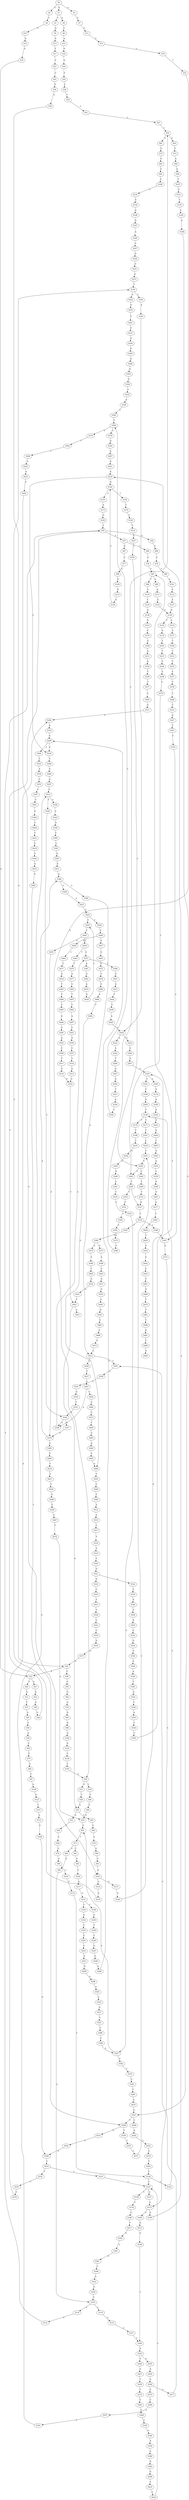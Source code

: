 strict digraph  {
	S0 -> S1 [ label = G ];
	S0 -> S2 [ label = C ];
	S0 -> S3 [ label = A ];
	S1 -> S4 [ label = A ];
	S1 -> S5 [ label = T ];
	S2 -> S6 [ label = C ];
	S3 -> S7 [ label = G ];
	S4 -> S8 [ label = C ];
	S5 -> S9 [ label = G ];
	S6 -> S10 [ label = G ];
	S7 -> S11 [ label = G ];
	S8 -> S12 [ label = A ];
	S9 -> S13 [ label = A ];
	S10 -> S14 [ label = A ];
	S11 -> S15 [ label = G ];
	S12 -> S16 [ label = A ];
	S13 -> S17 [ label = T ];
	S14 -> S18 [ label = A ];
	S15 -> S19 [ label = C ];
	S16 -> S20 [ label = G ];
	S17 -> S21 [ label = C ];
	S18 -> S22 [ label = A ];
	S19 -> S23 [ label = T ];
	S20 -> S24 [ label = C ];
	S21 -> S25 [ label = C ];
	S22 -> S26 [ label = C ];
	S22 -> S27 [ label = G ];
	S23 -> S28 [ label = G ];
	S24 -> S29 [ label = C ];
	S25 -> S30 [ label = G ];
	S26 -> S31 [ label = G ];
	S27 -> S32 [ label = A ];
	S28 -> S33 [ label = G ];
	S28 -> S34 [ label = C ];
	S29 -> S35 [ label = T ];
	S30 -> S36 [ label = A ];
	S31 -> S37 [ label = T ];
	S32 -> S38 [ label = A ];
	S33 -> S39 [ label = T ];
	S34 -> S40 [ label = C ];
	S35 -> S41 [ label = A ];
	S36 -> S42 [ label = A ];
	S37 -> S43 [ label = A ];
	S38 -> S44 [ label = G ];
	S39 -> S45 [ label = G ];
	S40 -> S46 [ label = C ];
	S41 -> S47 [ label = T ];
	S42 -> S48 [ label = C ];
	S42 -> S22 [ label = A ];
	S43 -> S49 [ label = C ];
	S44 -> S50 [ label = T ];
	S45 -> S51 [ label = A ];
	S45 -> S52 [ label = T ];
	S46 -> S53 [ label = G ];
	S47 -> S54 [ label = C ];
	S48 -> S55 [ label = C ];
	S49 -> S56 [ label = A ];
	S50 -> S57 [ label = A ];
	S50 -> S58 [ label = G ];
	S51 -> S59 [ label = C ];
	S52 -> S60 [ label = C ];
	S53 -> S61 [ label = A ];
	S54 -> S62 [ label = C ];
	S54 -> S63 [ label = G ];
	S55 -> S64 [ label = G ];
	S56 -> S65 [ label = C ];
	S57 -> S66 [ label = C ];
	S57 -> S67 [ label = G ];
	S58 -> S68 [ label = A ];
	S59 -> S69 [ label = C ];
	S60 -> S70 [ label = A ];
	S61 -> S71 [ label = C ];
	S62 -> S72 [ label = C ];
	S63 -> S73 [ label = C ];
	S64 -> S74 [ label = A ];
	S65 -> S75 [ label = T ];
	S66 -> S76 [ label = C ];
	S67 -> S77 [ label = C ];
	S68 -> S78 [ label = C ];
	S69 -> S79 [ label = A ];
	S70 -> S80 [ label = A ];
	S71 -> S81 [ label = C ];
	S71 -> S82 [ label = A ];
	S72 -> S83 [ label = G ];
	S73 -> S84 [ label = A ];
	S74 -> S85 [ label = G ];
	S75 -> S86 [ label = C ];
	S76 -> S87 [ label = T ];
	S77 -> S88 [ label = G ];
	S78 -> S89 [ label = T ];
	S79 -> S90 [ label = G ];
	S80 -> S91 [ label = C ];
	S81 -> S92 [ label = G ];
	S82 -> S93 [ label = G ];
	S83 -> S94 [ label = T ];
	S84 -> S95 [ label = A ];
	S85 -> S96 [ label = G ];
	S86 -> S97 [ label = T ];
	S87 -> S98 [ label = T ];
	S87 -> S99 [ label = A ];
	S88 -> S100 [ label = A ];
	S89 -> S101 [ label = A ];
	S90 -> S102 [ label = G ];
	S91 -> S103 [ label = G ];
	S92 -> S104 [ label = T ];
	S93 -> S105 [ label = A ];
	S94 -> S106 [ label = C ];
	S95 -> S107 [ label = C ];
	S96 -> S108 [ label = G ];
	S97 -> S109 [ label = A ];
	S98 -> S110 [ label = C ];
	S99 -> S111 [ label = A ];
	S100 -> S112 [ label = G ];
	S101 -> S113 [ label = A ];
	S102 -> S114 [ label = T ];
	S103 -> S115 [ label = G ];
	S103 -> S116 [ label = A ];
	S104 -> S117 [ label = A ];
	S105 -> S118 [ label = A ];
	S105 -> S119 [ label = C ];
	S106 -> S120 [ label = C ];
	S107 -> S121 [ label = T ];
	S108 -> S122 [ label = G ];
	S109 -> S123 [ label = G ];
	S110 -> S124 [ label = T ];
	S111 -> S125 [ label = A ];
	S112 -> S126 [ label = A ];
	S113 -> S127 [ label = A ];
	S114 -> S128 [ label = C ];
	S115 -> S129 [ label = G ];
	S116 -> S130 [ label = A ];
	S117 -> S131 [ label = G ];
	S118 -> S132 [ label = G ];
	S119 -> S133 [ label = G ];
	S120 -> S134 [ label = G ];
	S121 -> S135 [ label = C ];
	S122 -> S136 [ label = C ];
	S123 -> S137 [ label = T ];
	S124 -> S138 [ label = A ];
	S125 -> S139 [ label = G ];
	S126 -> S140 [ label = G ];
	S127 -> S139 [ label = G ];
	S128 -> S141 [ label = C ];
	S128 -> S142 [ label = G ];
	S129 -> S143 [ label = G ];
	S130 -> S144 [ label = T ];
	S131 -> S145 [ label = T ];
	S131 -> S146 [ label = C ];
	S132 -> S50 [ label = T ];
	S133 -> S147 [ label = G ];
	S134 -> S148 [ label = G ];
	S135 -> S149 [ label = C ];
	S136 -> S150 [ label = T ];
	S137 -> S151 [ label = A ];
	S138 -> S152 [ label = G ];
	S139 -> S153 [ label = C ];
	S139 -> S154 [ label = T ];
	S140 -> S155 [ label = A ];
	S140 -> S156 [ label = T ];
	S141 -> S157 [ label = G ];
	S141 -> S158 [ label = C ];
	S142 -> S159 [ label = T ];
	S143 -> S160 [ label = A ];
	S143 -> S161 [ label = T ];
	S144 -> S162 [ label = A ];
	S144 -> S163 [ label = C ];
	S145 -> S164 [ label = A ];
	S146 -> S165 [ label = A ];
	S147 -> S166 [ label = T ];
	S148 -> S167 [ label = G ];
	S149 -> S168 [ label = A ];
	S150 -> S28 [ label = G ];
	S151 -> S169 [ label = G ];
	S152 -> S170 [ label = C ];
	S153 -> S171 [ label = A ];
	S154 -> S172 [ label = A ];
	S155 -> S173 [ label = A ];
	S156 -> S174 [ label = T ];
	S157 -> S175 [ label = A ];
	S158 -> S176 [ label = C ];
	S159 -> S177 [ label = T ];
	S159 -> S178 [ label = C ];
	S160 -> S179 [ label = A ];
	S161 -> S180 [ label = C ];
	S162 -> S181 [ label = G ];
	S163 -> S182 [ label = A ];
	S164 -> S183 [ label = T ];
	S165 -> S184 [ label = T ];
	S166 -> S185 [ label = G ];
	S167 -> S186 [ label = A ];
	S168 -> S187 [ label = G ];
	S169 -> S188 [ label = G ];
	S170 -> S189 [ label = A ];
	S171 -> S190 [ label = T ];
	S172 -> S191 [ label = T ];
	S173 -> S192 [ label = G ];
	S174 -> S193 [ label = T ];
	S175 -> S194 [ label = C ];
	S175 -> S195 [ label = G ];
	S176 -> S196 [ label = G ];
	S177 -> S197 [ label = T ];
	S178 -> S198 [ label = T ];
	S179 -> S199 [ label = A ];
	S180 -> S200 [ label = G ];
	S181 -> S201 [ label = T ];
	S182 -> S202 [ label = C ];
	S183 -> S203 [ label = C ];
	S184 -> S204 [ label = C ];
	S185 -> S205 [ label = A ];
	S185 -> S206 [ label = G ];
	S186 -> S207 [ label = C ];
	S187 -> S208 [ label = C ];
	S187 -> S209 [ label = T ];
	S188 -> S210 [ label = T ];
	S189 -> S211 [ label = A ];
	S190 -> S212 [ label = T ];
	S191 -> S213 [ label = T ];
	S192 -> S50 [ label = T ];
	S193 -> S214 [ label = T ];
	S194 -> S215 [ label = G ];
	S195 -> S216 [ label = A ];
	S196 -> S217 [ label = T ];
	S197 -> S218 [ label = C ];
	S198 -> S219 [ label = T ];
	S199 -> S220 [ label = A ];
	S200 -> S159 [ label = T ];
	S201 -> S221 [ label = G ];
	S202 -> S222 [ label = A ];
	S202 -> S223 [ label = G ];
	S203 -> S224 [ label = C ];
	S204 -> S225 [ label = G ];
	S205 -> S226 [ label = A ];
	S206 -> S227 [ label = A ];
	S207 -> S228 [ label = G ];
	S208 -> S229 [ label = A ];
	S209 -> S230 [ label = T ];
	S209 -> S231 [ label = A ];
	S210 -> S232 [ label = T ];
	S210 -> S233 [ label = C ];
	S211 -> S234 [ label = G ];
	S212 -> S235 [ label = C ];
	S213 -> S236 [ label = C ];
	S214 -> S237 [ label = C ];
	S215 -> S238 [ label = G ];
	S216 -> S140 [ label = G ];
	S216 -> S239 [ label = C ];
	S217 -> S240 [ label = G ];
	S218 -> S241 [ label = C ];
	S219 -> S242 [ label = G ];
	S220 -> S243 [ label = A ];
	S221 -> S244 [ label = A ];
	S222 -> S245 [ label = A ];
	S223 -> S246 [ label = G ];
	S224 -> S247 [ label = A ];
	S225 -> S248 [ label = A ];
	S226 -> S249 [ label = A ];
	S227 -> S250 [ label = T ];
	S228 -> S251 [ label = A ];
	S229 -> S252 [ label = G ];
	S230 -> S253 [ label = T ];
	S231 -> S254 [ label = G ];
	S232 -> S255 [ label = C ];
	S233 -> S141 [ label = C ];
	S234 -> S256 [ label = T ];
	S235 -> S257 [ label = C ];
	S236 -> S258 [ label = C ];
	S237 -> S259 [ label = C ];
	S238 -> S166 [ label = T ];
	S239 -> S260 [ label = C ];
	S240 -> S261 [ label = G ];
	S241 -> S262 [ label = C ];
	S242 -> S263 [ label = C ];
	S243 -> S264 [ label = G ];
	S244 -> S265 [ label = G ];
	S245 -> S266 [ label = T ];
	S246 -> S267 [ label = G ];
	S247 -> S268 [ label = G ];
	S248 -> S269 [ label = G ];
	S249 -> S270 [ label = C ];
	S249 -> S271 [ label = A ];
	S250 -> S272 [ label = T ];
	S251 -> S273 [ label = A ];
	S252 -> S274 [ label = G ];
	S253 -> S275 [ label = C ];
	S254 -> S188 [ label = G ];
	S255 -> S276 [ label = G ];
	S256 -> S277 [ label = T ];
	S257 -> S278 [ label = T ];
	S258 -> S279 [ label = C ];
	S259 -> S262 [ label = C ];
	S260 -> S280 [ label = A ];
	S261 -> S281 [ label = A ];
	S262 -> S282 [ label = C ];
	S262 -> S283 [ label = T ];
	S263 -> S284 [ label = G ];
	S264 -> S285 [ label = C ];
	S265 -> S286 [ label = A ];
	S266 -> S287 [ label = G ];
	S267 -> S143 [ label = G ];
	S268 -> S288 [ label = A ];
	S269 -> S289 [ label = A ];
	S270 -> S290 [ label = C ];
	S271 -> S291 [ label = C ];
	S272 -> S292 [ label = C ];
	S273 -> S144 [ label = T ];
	S274 -> S293 [ label = T ];
	S275 -> S241 [ label = C ];
	S276 -> S294 [ label = A ];
	S277 -> S295 [ label = C ];
	S278 -> S296 [ label = T ];
	S279 -> S283 [ label = T ];
	S280 -> S297 [ label = A ];
	S281 -> S298 [ label = C ];
	S282 -> S299 [ label = T ];
	S283 -> S300 [ label = T ];
	S284 -> S301 [ label = C ];
	S285 -> S302 [ label = G ];
	S286 -> S303 [ label = G ];
	S287 -> S304 [ label = G ];
	S288 -> S305 [ label = A ];
	S289 -> S239 [ label = C ];
	S289 -> S306 [ label = A ];
	S290 -> S307 [ label = A ];
	S291 -> S308 [ label = A ];
	S292 -> S309 [ label = T ];
	S293 -> S128 [ label = C ];
	S294 -> S310 [ label = G ];
	S295 -> S311 [ label = G ];
	S296 -> S312 [ label = T ];
	S297 -> S313 [ label = G ];
	S298 -> S314 [ label = A ];
	S299 -> S315 [ label = T ];
	S300 -> S316 [ label = T ];
	S300 -> S317 [ label = G ];
	S301 -> S318 [ label = C ];
	S302 -> S319 [ label = A ];
	S303 -> S320 [ label = G ];
	S304 -> S321 [ label = T ];
	S305 -> S322 [ label = C ];
	S306 -> S323 [ label = C ];
	S307 -> S324 [ label = A ];
	S308 -> S325 [ label = A ];
	S309 -> S326 [ label = G ];
	S310 -> S289 [ label = A ];
	S311 -> S294 [ label = A ];
	S312 -> S327 [ label = G ];
	S313 -> S328 [ label = A ];
	S313 -> S329 [ label = T ];
	S314 -> S330 [ label = G ];
	S315 -> S317 [ label = G ];
	S316 -> S331 [ label = C ];
	S317 -> S332 [ label = T ];
	S318 -> S333 [ label = C ];
	S319 -> S334 [ label = C ];
	S320 -> S335 [ label = T ];
	S321 -> S336 [ label = A ];
	S322 -> S337 [ label = G ];
	S323 -> S338 [ label = A ];
	S324 -> S313 [ label = G ];
	S325 -> S339 [ label = G ];
	S326 -> S340 [ label = G ];
	S327 -> S341 [ label = T ];
	S328 -> S342 [ label = C ];
	S329 -> S343 [ label = C ];
	S330 -> S105 [ label = A ];
	S331 -> S344 [ label = C ];
	S332 -> S345 [ label = T ];
	S332 -> S346 [ label = C ];
	S333 -> S347 [ label = G ];
	S334 -> S348 [ label = G ];
	S335 -> S349 [ label = A ];
	S336 -> S350 [ label = C ];
	S337 -> S351 [ label = C ];
	S338 -> S352 [ label = C ];
	S339 -> S353 [ label = T ];
	S340 -> S354 [ label = A ];
	S341 -> S355 [ label = C ];
	S342 -> S356 [ label = G ];
	S343 -> S357 [ label = G ];
	S343 -> S358 [ label = A ];
	S344 -> S359 [ label = T ];
	S345 -> S360 [ label = T ];
	S346 -> S361 [ label = C ];
	S347 -> S362 [ label = C ];
	S347 -> S61 [ label = A ];
	S348 -> S363 [ label = A ];
	S349 -> S364 [ label = C ];
	S350 -> S365 [ label = C ];
	S351 -> S366 [ label = C ];
	S352 -> S367 [ label = C ];
	S353 -> S343 [ label = C ];
	S354 -> S368 [ label = A ];
	S355 -> S361 [ label = C ];
	S356 -> S369 [ label = T ];
	S357 -> S370 [ label = A ];
	S358 -> S371 [ label = A ];
	S359 -> S372 [ label = A ];
	S360 -> S373 [ label = G ];
	S360 -> S374 [ label = A ];
	S361 -> S375 [ label = G ];
	S362 -> S376 [ label = T ];
	S363 -> S377 [ label = G ];
	S364 -> S365 [ label = C ];
	S365 -> S378 [ label = C ];
	S365 -> S379 [ label = A ];
	S366 -> S380 [ label = C ];
	S367 -> S381 [ label = C ];
	S368 -> S382 [ label = G ];
	S369 -> S383 [ label = C ];
	S370 -> S384 [ label = A ];
	S370 -> S385 [ label = C ];
	S371 -> S386 [ label = T ];
	S371 -> S387 [ label = A ];
	S372 -> S388 [ label = T ];
	S373 -> S389 [ label = A ];
	S374 -> S390 [ label = C ];
	S375 -> S175 [ label = A ];
	S376 -> S391 [ label = C ];
	S377 -> S392 [ label = T ];
	S378 -> S393 [ label = G ];
	S379 -> S394 [ label = T ];
	S380 -> S347 [ label = G ];
	S381 -> S395 [ label = G ];
	S382 -> S396 [ label = G ];
	S383 -> S397 [ label = G ];
	S384 -> S398 [ label = G ];
	S384 -> S399 [ label = A ];
	S385 -> S400 [ label = T ];
	S386 -> S401 [ label = A ];
	S387 -> S402 [ label = G ];
	S388 -> S54 [ label = C ];
	S389 -> S403 [ label = C ];
	S390 -> S404 [ label = T ];
	S391 -> S405 [ label = C ];
	S392 -> S406 [ label = G ];
	S393 -> S407 [ label = A ];
	S394 -> S408 [ label = C ];
	S395 -> S409 [ label = T ];
	S396 -> S410 [ label = T ];
	S397 -> S411 [ label = A ];
	S398 -> S412 [ label = A ];
	S399 -> S413 [ label = A ];
	S400 -> S414 [ label = T ];
	S401 -> S415 [ label = A ];
	S402 -> S416 [ label = A ];
	S403 -> S417 [ label = G ];
	S404 -> S418 [ label = G ];
	S405 -> S419 [ label = A ];
	S406 -> S420 [ label = T ];
	S407 -> S421 [ label = G ];
	S408 -> S422 [ label = A ];
	S409 -> S423 [ label = T ];
	S410 -> S424 [ label = C ];
	S411 -> S384 [ label = A ];
	S412 -> S425 [ label = G ];
	S413 -> S426 [ label = G ];
	S413 -> S291 [ label = C ];
	S414 -> S427 [ label = A ];
	S415 -> S428 [ label = T ];
	S416 -> S429 [ label = G ];
	S417 -> S430 [ label = G ];
	S418 -> S431 [ label = G ];
	S419 -> S187 [ label = G ];
	S420 -> S432 [ label = G ];
	S421 -> S216 [ label = A ];
	S422 -> S433 [ label = A ];
	S423 -> S434 [ label = C ];
	S424 -> S141 [ label = C ];
	S425 -> S435 [ label = T ];
	S425 -> S436 [ label = C ];
	S426 -> S437 [ label = T ];
	S427 -> S438 [ label = T ];
	S428 -> S439 [ label = C ];
	S429 -> S435 [ label = T ];
	S430 -> S440 [ label = C ];
	S431 -> S441 [ label = T ];
	S432 -> S442 [ label = G ];
	S433 -> S443 [ label = C ];
	S434 -> S444 [ label = C ];
	S435 -> S445 [ label = C ];
	S436 -> S446 [ label = C ];
	S437 -> S447 [ label = C ];
	S438 -> S448 [ label = G ];
	S439 -> S449 [ label = A ];
	S440 -> S450 [ label = G ];
	S441 -> S451 [ label = A ];
	S441 -> S45 [ label = G ];
	S442 -> S452 [ label = T ];
	S443 -> S103 [ label = G ];
	S444 -> S453 [ label = A ];
	S445 -> S454 [ label = A ];
	S445 -> S455 [ label = G ];
	S446 -> S456 [ label = A ];
	S446 -> S457 [ label = G ];
	S447 -> S458 [ label = T ];
	S447 -> S358 [ label = A ];
	S448 -> S459 [ label = C ];
	S449 -> S202 [ label = C ];
	S450 -> S460 [ label = A ];
	S452 -> S461 [ label = T ];
	S453 -> S462 [ label = G ];
	S454 -> S371 [ label = A ];
	S454 -> S463 [ label = T ];
	S455 -> S370 [ label = A ];
	S456 -> S464 [ label = C ];
	S457 -> S465 [ label = G ];
	S458 -> S466 [ label = C ];
	S459 -> S467 [ label = C ];
	S460 -> S468 [ label = A ];
	S461 -> S469 [ label = G ];
	S462 -> S209 [ label = T ];
	S463 -> S470 [ label = T ];
	S464 -> S471 [ label = T ];
	S465 -> S472 [ label = C ];
	S466 -> S473 [ label = C ];
	S467 -> S474 [ label = C ];
	S468 -> S475 [ label = A ];
	S469 -> S476 [ label = T ];
	S470 -> S477 [ label = A ];
	S471 -> S478 [ label = A ];
	S472 -> S479 [ label = T ];
	S473 -> S480 [ label = T ];
	S474 -> S53 [ label = G ];
	S475 -> S413 [ label = A ];
	S476 -> S481 [ label = T ];
	S477 -> S482 [ label = C ];
	S478 -> S483 [ label = T ];
	S479 -> S484 [ label = C ];
	S480 -> S485 [ label = C ];
	S481 -> S486 [ label = C ];
	S482 -> S487 [ label = T ];
	S483 -> S488 [ label = T ];
	S484 -> S489 [ label = A ];
	S485 -> S490 [ label = A ];
	S486 -> S491 [ label = G ];
	S487 -> S492 [ label = C ];
	S488 -> S493 [ label = C ];
	S489 -> S494 [ label = C ];
	S490 -> S495 [ label = C ];
	S491 -> S496 [ label = T ];
	S492 -> S497 [ label = A ];
	S493 -> S498 [ label = G ];
	S494 -> S499 [ label = G ];
	S495 -> S499 [ label = G ];
	S496 -> S500 [ label = A ];
	S497 -> S501 [ label = C ];
	S498 -> S502 [ label = C ];
	S499 -> S503 [ label = T ];
	S501 -> S504 [ label = A ];
	S502 -> S505 [ label = A ];
	S503 -> S506 [ label = C ];
	S504 -> S507 [ label = C ];
	S505 -> S508 [ label = C ];
	S506 -> S509 [ label = T ];
	S507 -> S510 [ label = T ];
	S508 -> S511 [ label = T ];
	S509 -> S512 [ label = A ];
	S510 -> S513 [ label = G ];
	S511 -> S514 [ label = G ];
	S512 -> S515 [ label = A ];
	S513 -> S516 [ label = G ];
	S514 -> S516 [ label = G ];
	S515 -> S517 [ label = T ];
	S516 -> S441 [ label = T ];
	S517 -> S518 [ label = T ];
	S518 -> S519 [ label = A ];
	S519 -> S520 [ label = C ];
	S520 -> S521 [ label = G ];
	S521 -> S522 [ label = A ];
	S521 -> S523 [ label = G ];
	S522 -> S524 [ label = C ];
	S523 -> S525 [ label = C ];
	S524 -> S526 [ label = A ];
	S525 -> S527 [ label = T ];
	S526 -> S528 [ label = T ];
	S527 -> S529 [ label = T ];
	S528 -> S530 [ label = A ];
	S529 -> S531 [ label = C ];
	S530 -> S532 [ label = C ];
	S531 -> S533 [ label = C ];
	S532 -> S534 [ label = G ];
	S533 -> S535 [ label = G ];
	S534 -> S536 [ label = G ];
	S535 -> S537 [ label = A ];
	S536 -> S538 [ label = A ];
	S537 -> S42 [ label = A ];
	S538 -> S539 [ label = A ];
	S539 -> S540 [ label = T ];
	S540 -> S541 [ label = G ];
	S541 -> S542 [ label = T ];
	S542 -> S543 [ label = A ];
	S543 -> S544 [ label = C ];
	S544 -> S545 [ label = C ];
	S545 -> S87 [ label = T ];
}
